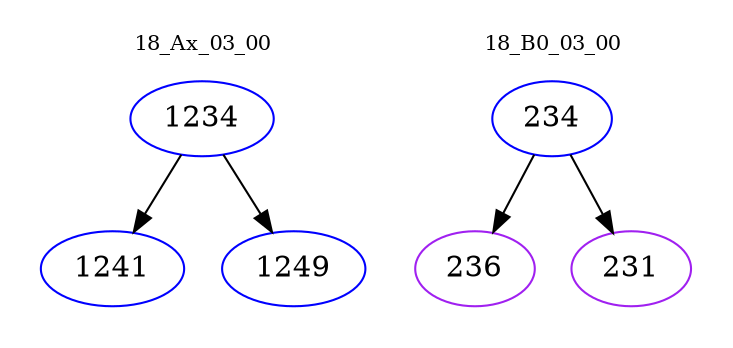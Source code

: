 digraph{
subgraph cluster_0 {
color = white
label = "18_Ax_03_00";
fontsize=10;
T0_1234 [label="1234", color="blue"]
T0_1234 -> T0_1241 [color="black"]
T0_1241 [label="1241", color="blue"]
T0_1234 -> T0_1249 [color="black"]
T0_1249 [label="1249", color="blue"]
}
subgraph cluster_1 {
color = white
label = "18_B0_03_00";
fontsize=10;
T1_234 [label="234", color="blue"]
T1_234 -> T1_236 [color="black"]
T1_236 [label="236", color="purple"]
T1_234 -> T1_231 [color="black"]
T1_231 [label="231", color="purple"]
}
}
